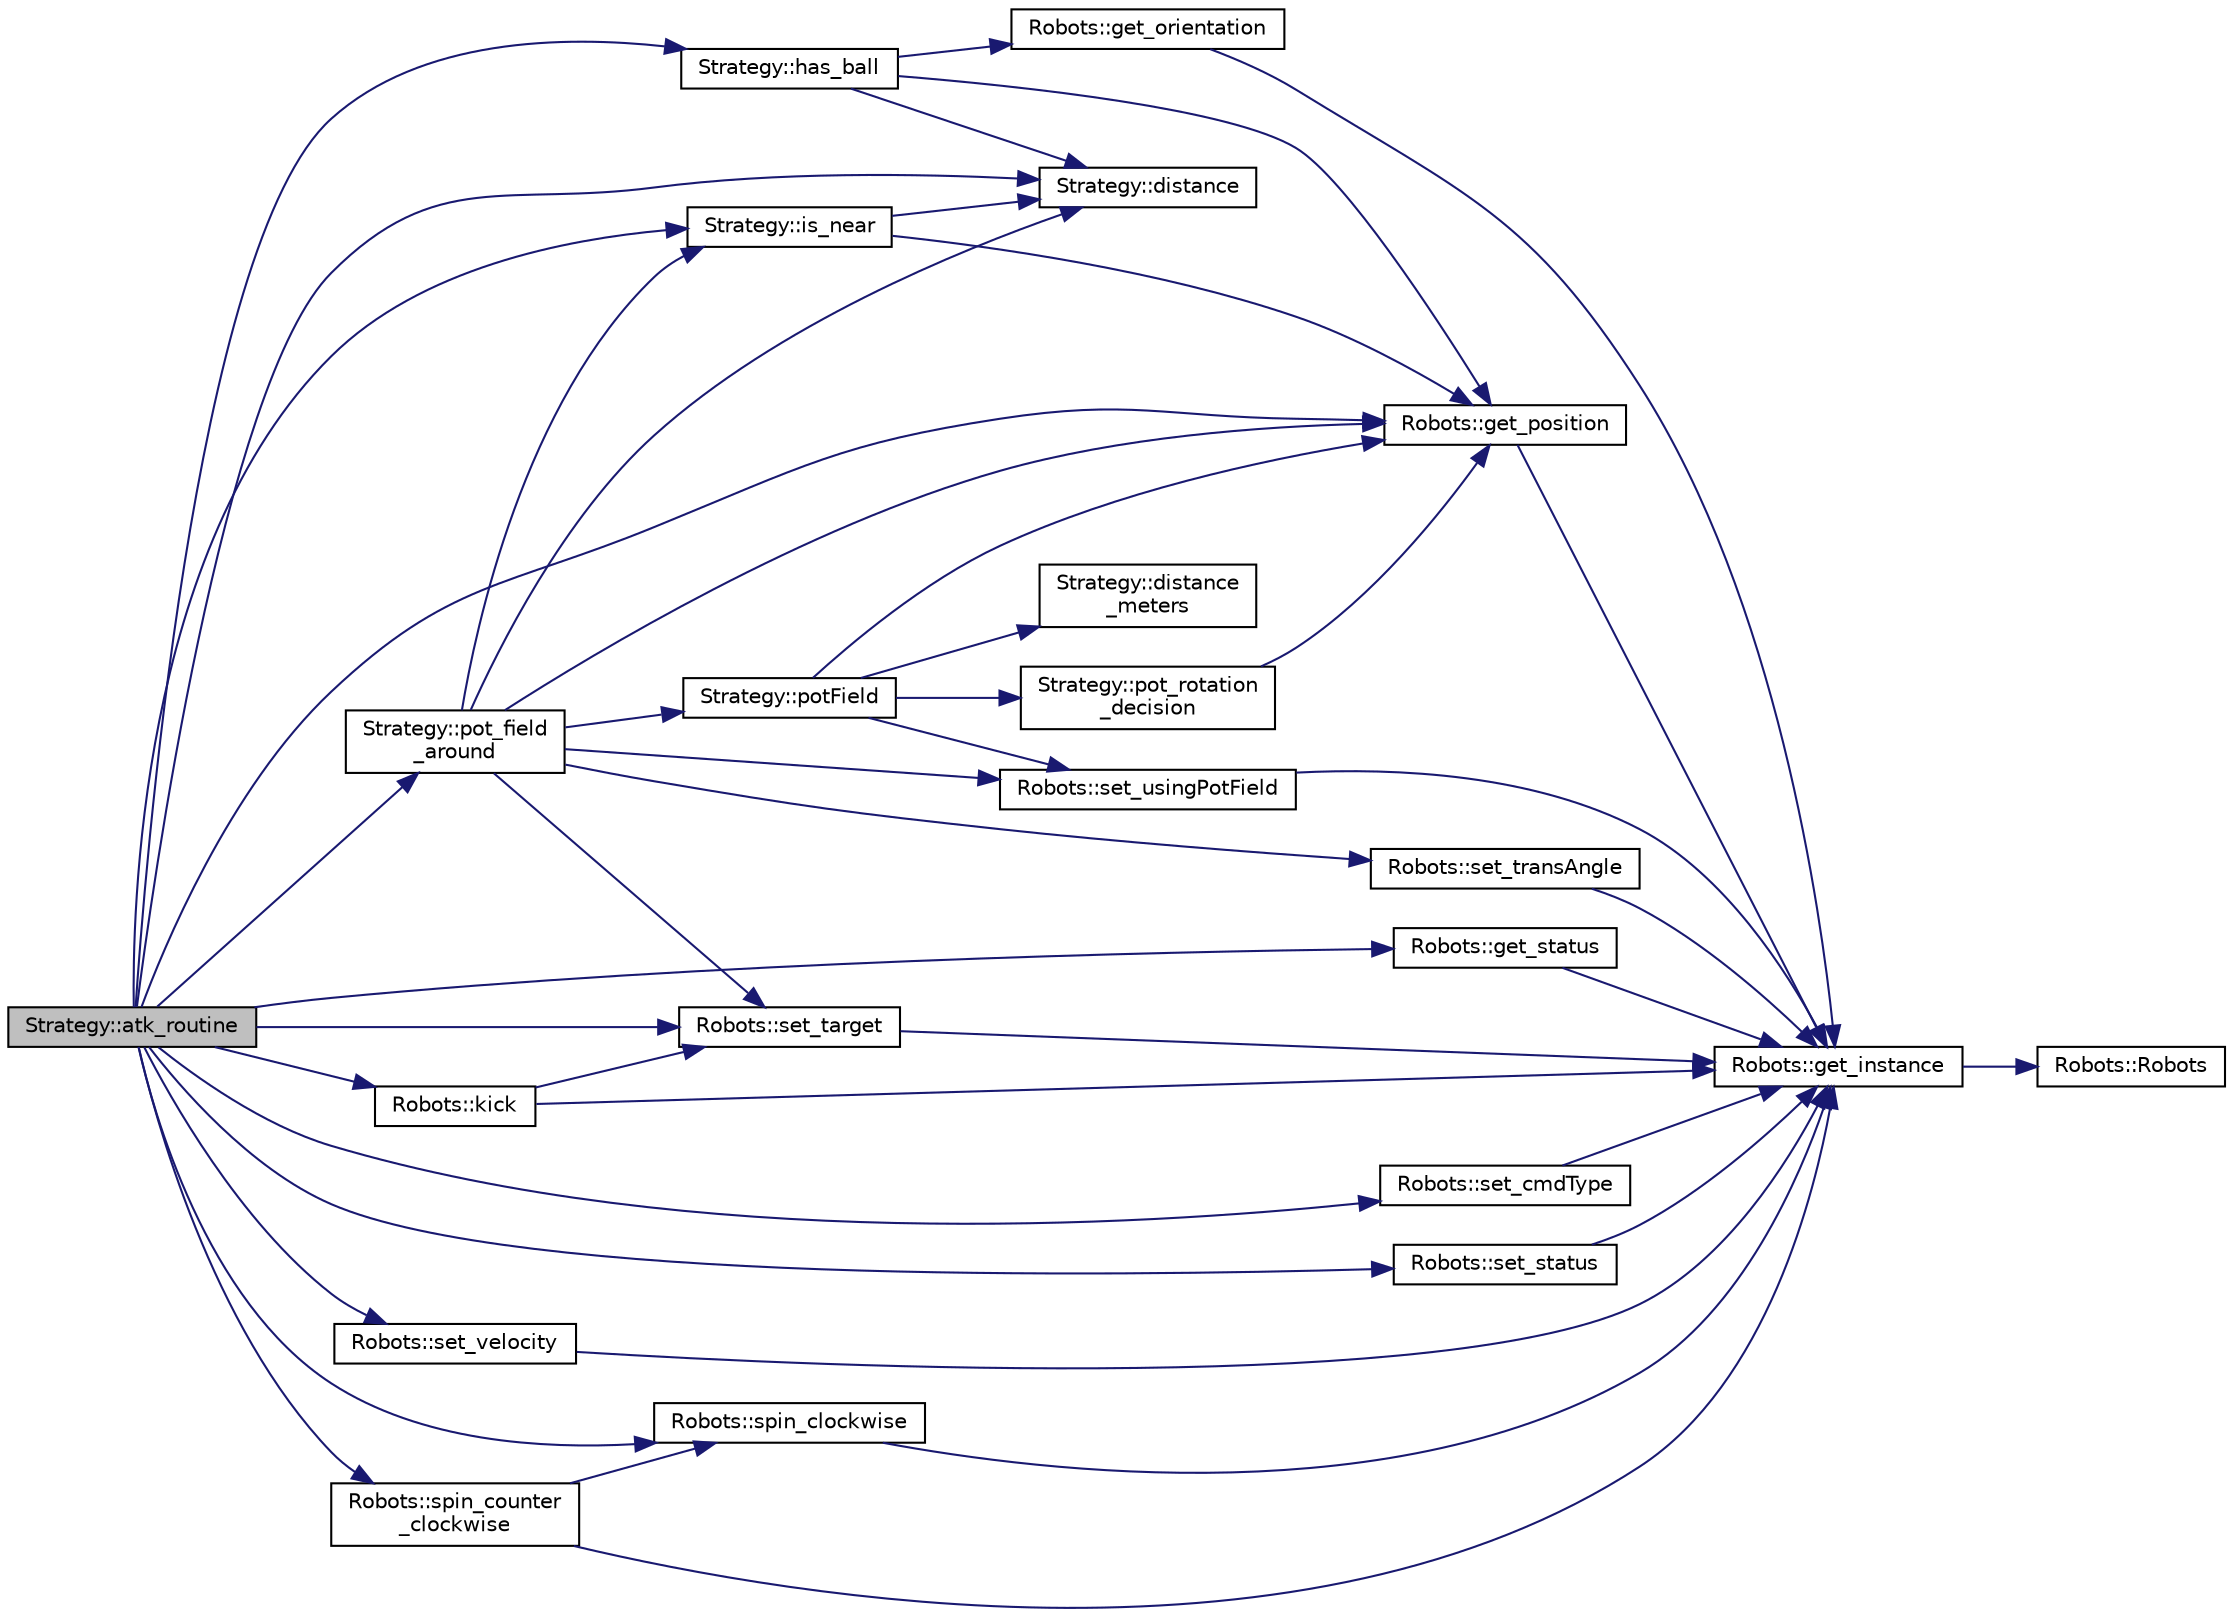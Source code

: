 digraph "Strategy::atk_routine"
{
 // INTERACTIVE_SVG=YES
  edge [fontname="Helvetica",fontsize="10",labelfontname="Helvetica",labelfontsize="10"];
  node [fontname="Helvetica",fontsize="10",shape=record];
  rankdir="LR";
  Node6 [label="Strategy::atk_routine",height=0.2,width=0.4,color="black", fillcolor="grey75", style="filled", fontcolor="black"];
  Node6 -> Node7 [color="midnightblue",fontsize="10",style="solid"];
  Node7 [label="Strategy::distance",height=0.2,width=0.4,color="black", fillcolor="white", style="filled",URL="$class_strategy.html#aacce05caed71553c4efd2d28c9c3aa39"];
  Node6 -> Node8 [color="midnightblue",fontsize="10",style="solid"];
  Node8 [label="Robots::get_position",height=0.2,width=0.4,color="black", fillcolor="white", style="filled",URL="$class_robots.html#a1fca8f2f5070176faa6ba1efa2f1ff14"];
  Node8 -> Node9 [color="midnightblue",fontsize="10",style="solid"];
  Node9 [label="Robots::get_instance",height=0.2,width=0.4,color="black", fillcolor="white", style="filled",URL="$class_robots.html#a589bce74db5f34af384952d48435168f"];
  Node9 -> Node10 [color="midnightblue",fontsize="10",style="solid"];
  Node10 [label="Robots::Robots",height=0.2,width=0.4,color="black", fillcolor="white", style="filled",URL="$class_robots.html#aa2745a48ebd3e52b9a3020f6afbcb25d",tooltip="Initializes our arrays. "];
  Node6 -> Node11 [color="midnightblue",fontsize="10",style="solid"];
  Node11 [label="Robots::get_status",height=0.2,width=0.4,color="black", fillcolor="white", style="filled",URL="$class_robots.html#abb471ba5ef5331f0488a9490d1af0c86"];
  Node11 -> Node9 [color="midnightblue",fontsize="10",style="solid"];
  Node6 -> Node12 [color="midnightblue",fontsize="10",style="solid"];
  Node12 [label="Strategy::has_ball",height=0.2,width=0.4,color="black", fillcolor="white", style="filled",URL="$class_strategy.html#af607e7b52f48a6c490549898e752fda2"];
  Node12 -> Node8 [color="midnightblue",fontsize="10",style="solid"];
  Node12 -> Node7 [color="midnightblue",fontsize="10",style="solid"];
  Node12 -> Node13 [color="midnightblue",fontsize="10",style="solid"];
  Node13 [label="Robots::get_orientation",height=0.2,width=0.4,color="black", fillcolor="white", style="filled",URL="$class_robots.html#ae1d0829c1089322c8fac5830f65b13a0"];
  Node13 -> Node9 [color="midnightblue",fontsize="10",style="solid"];
  Node6 -> Node14 [color="midnightblue",fontsize="10",style="solid"];
  Node14 [label="Strategy::is_near",height=0.2,width=0.4,color="black", fillcolor="white", style="filled",URL="$class_strategy.html#a39e538cde3f236f918ad8b7501c92987"];
  Node14 -> Node7 [color="midnightblue",fontsize="10",style="solid"];
  Node14 -> Node8 [color="midnightblue",fontsize="10",style="solid"];
  Node6 -> Node15 [color="midnightblue",fontsize="10",style="solid"];
  Node15 [label="Robots::kick",height=0.2,width=0.4,color="black", fillcolor="white", style="filled",URL="$class_robots.html#afb5fa179562bd2f6f45c9231c2bbca88"];
  Node15 -> Node9 [color="midnightblue",fontsize="10",style="solid"];
  Node15 -> Node16 [color="midnightblue",fontsize="10",style="solid"];
  Node16 [label="Robots::set_target",height=0.2,width=0.4,color="black", fillcolor="white", style="filled",URL="$class_robots.html#ac1cd5c41b6e5d5643b2186ca51699c8f"];
  Node16 -> Node9 [color="midnightblue",fontsize="10",style="solid"];
  Node6 -> Node17 [color="midnightblue",fontsize="10",style="solid"];
  Node17 [label="Strategy::pot_field\l_around",height=0.2,width=0.4,color="black", fillcolor="white", style="filled",URL="$class_strategy.html#aef2ebe9a76fdb114d547f024e332b3d3"];
  Node17 -> Node18 [color="midnightblue",fontsize="10",style="solid"];
  Node18 [label="Robots::set_usingPotField",height=0.2,width=0.4,color="black", fillcolor="white", style="filled",URL="$class_robots.html#a51288c53411bda98c5f9cd05f6ef2a82"];
  Node18 -> Node9 [color="midnightblue",fontsize="10",style="solid"];
  Node17 -> Node8 [color="midnightblue",fontsize="10",style="solid"];
  Node17 -> Node7 [color="midnightblue",fontsize="10",style="solid"];
  Node17 -> Node16 [color="midnightblue",fontsize="10",style="solid"];
  Node17 -> Node19 [color="midnightblue",fontsize="10",style="solid"];
  Node19 [label="Robots::set_transAngle",height=0.2,width=0.4,color="black", fillcolor="white", style="filled",URL="$class_robots.html#ac18c807efc15557ce996563bb76451ea"];
  Node19 -> Node9 [color="midnightblue",fontsize="10",style="solid"];
  Node17 -> Node20 [color="midnightblue",fontsize="10",style="solid"];
  Node20 [label="Strategy::potField",height=0.2,width=0.4,color="black", fillcolor="white", style="filled",URL="$class_strategy.html#ac26f11116f795185176383122f9f088c"];
  Node20 -> Node18 [color="midnightblue",fontsize="10",style="solid"];
  Node20 -> Node21 [color="midnightblue",fontsize="10",style="solid"];
  Node21 [label="Strategy::distance\l_meters",height=0.2,width=0.4,color="black", fillcolor="white", style="filled",URL="$class_strategy.html#a4052503aaa94bdbc1fca9f552ef96dbb"];
  Node20 -> Node8 [color="midnightblue",fontsize="10",style="solid"];
  Node20 -> Node22 [color="midnightblue",fontsize="10",style="solid"];
  Node22 [label="Strategy::pot_rotation\l_decision",height=0.2,width=0.4,color="black", fillcolor="white", style="filled",URL="$class_strategy.html#abc4ef2ab65f3864218c1736d7c35d46a"];
  Node22 -> Node8 [color="midnightblue",fontsize="10",style="solid"];
  Node17 -> Node14 [color="midnightblue",fontsize="10",style="solid"];
  Node6 -> Node23 [color="midnightblue",fontsize="10",style="solid"];
  Node23 [label="Robots::set_cmdType",height=0.2,width=0.4,color="black", fillcolor="white", style="filled",URL="$class_robots.html#a748870113b457e47bccaf4cd329f4378"];
  Node23 -> Node9 [color="midnightblue",fontsize="10",style="solid"];
  Node6 -> Node24 [color="midnightblue",fontsize="10",style="solid"];
  Node24 [label="Robots::set_status",height=0.2,width=0.4,color="black", fillcolor="white", style="filled",URL="$class_robots.html#aa287cd821cfe9c6c65fb5cdfd77c5050"];
  Node24 -> Node9 [color="midnightblue",fontsize="10",style="solid"];
  Node6 -> Node16 [color="midnightblue",fontsize="10",style="solid"];
  Node6 -> Node25 [color="midnightblue",fontsize="10",style="solid"];
  Node25 [label="Robots::set_velocity",height=0.2,width=0.4,color="black", fillcolor="white", style="filled",URL="$class_robots.html#ae37da9b7ca9d84bee564c328db139758"];
  Node25 -> Node9 [color="midnightblue",fontsize="10",style="solid"];
  Node6 -> Node26 [color="midnightblue",fontsize="10",style="solid"];
  Node26 [label="Robots::spin_clockwise",height=0.2,width=0.4,color="black", fillcolor="white", style="filled",URL="$class_robots.html#a6bd2e21654da3f7c3acc380a2b838240"];
  Node26 -> Node9 [color="midnightblue",fontsize="10",style="solid"];
  Node6 -> Node27 [color="midnightblue",fontsize="10",style="solid"];
  Node27 [label="Robots::spin_counter\l_clockwise",height=0.2,width=0.4,color="black", fillcolor="white", style="filled",URL="$class_robots.html#a54c13103d74e172273acf2e56ba5e8fb"];
  Node27 -> Node9 [color="midnightblue",fontsize="10",style="solid"];
  Node27 -> Node26 [color="midnightblue",fontsize="10",style="solid"];
}
